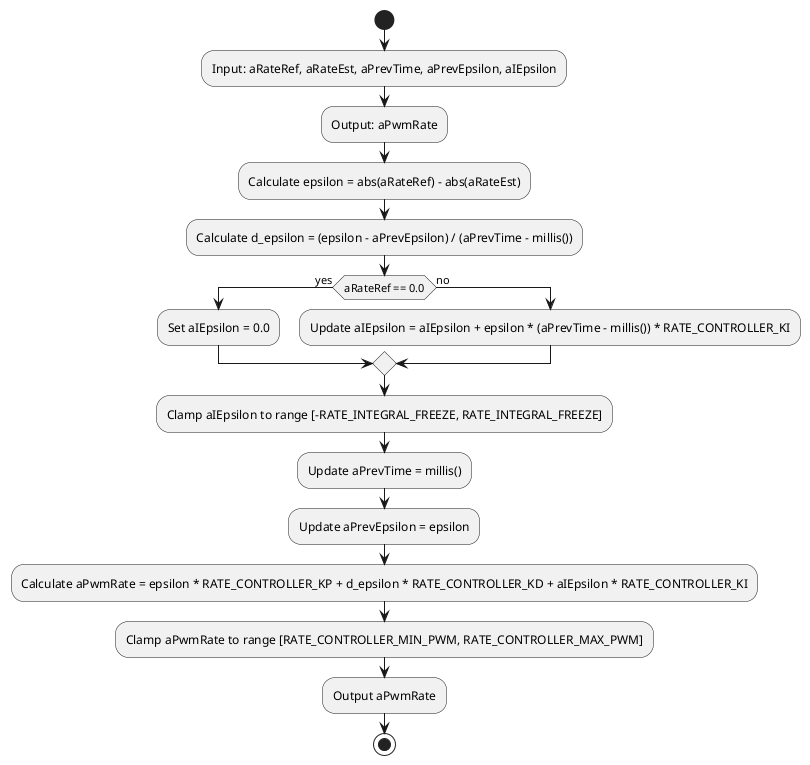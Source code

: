 @startuml
start

:Input: aRateRef, aRateEst, aPrevTime, aPrevEpsilon, aIEpsilon;
:Output: aPwmRate;

:Calculate epsilon = abs(aRateRef) - abs(aRateEst);

:Calculate d_epsilon = (epsilon - aPrevEpsilon) / (aPrevTime - millis());

if (aRateRef == 0.0) then (yes)
    :Set aIEpsilon = 0.0;
else (no)
    :Update aIEpsilon = aIEpsilon + epsilon * (aPrevTime - millis()) * RATE_CONTROLLER_KI;
endif

:Clamp aIEpsilon to range [-RATE_INTEGRAL_FREEZE, RATE_INTEGRAL_FREEZE];

:Update aPrevTime = millis();
:Update aPrevEpsilon = epsilon;

:Calculate aPwmRate = epsilon * RATE_CONTROLLER_KP + d_epsilon * RATE_CONTROLLER_KD + aIEpsilon * RATE_CONTROLLER_KI;

:Clamp aPwmRate to range [RATE_CONTROLLER_MIN_PWM, RATE_CONTROLLER_MAX_PWM];

:Output aPwmRate;

stop
@enduml
